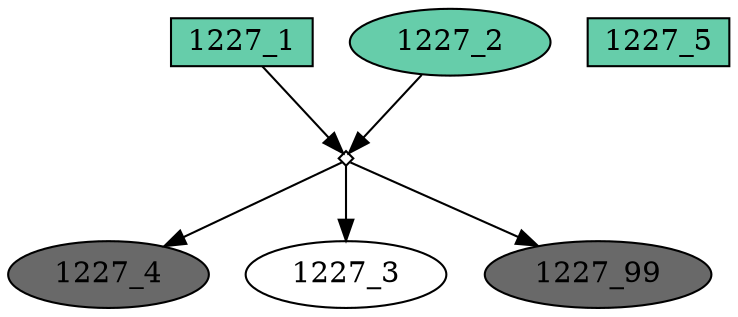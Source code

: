 digraph {
	"1227_4" [shape=box fillcolor=dimgrey fontcolor=black height=0.3 regular=0 shape=ellipse style=filled width=0.5]
	"1227_1x1227_2" -> "1227_4"
	"1227_3" [shape=box fillcolor=white fontcolor=black height=0.3 regular=0 shape=ellipse style=filled width=0.5]
	"1227_1x1227_2" -> "1227_3"
	"1227_99" [shape=box fillcolor=dimgrey fontcolor=black height=0.3 regular=0 shape=ellipse style=filled width=0.5]
	"1227_1x1227_2" -> "1227_99"
	"1227_5" [shape=box fillcolor=aquamarine3 fontcolor=black height=0.3 regular=0 shape=box style=filled width=0.5]
	"1227_1" [shape=box fillcolor=aquamarine3 fontcolor=black height=0.3 regular=0 shape=box style=filled width=0.5]
	"1227_1" -> "1227_1x1227_2"
	"1227_2" [shape=box fillcolor=aquamarine3 fontcolor=black height=0.3 regular=0 shape=ellipse style=filled width=0.5]
	"1227_2" -> "1227_1x1227_2"
	"1227_1x1227_2" [label="" height=.1 shape=diamond width=.1]
}
